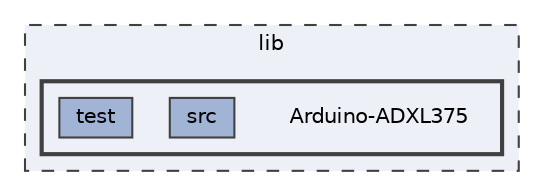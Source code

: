 digraph "lib/Arduino-ADXL375"
{
 // LATEX_PDF_SIZE
  bgcolor="transparent";
  edge [fontname=Helvetica,fontsize=10,labelfontname=Helvetica,labelfontsize=10];
  node [fontname=Helvetica,fontsize=10,shape=box,height=0.2,width=0.4];
  compound=true
  subgraph clusterdir_97aefd0d527b934f1d99a682da8fe6a9 {
    graph [ bgcolor="#edf0f7", pencolor="grey25", label="lib", fontname=Helvetica,fontsize=10 style="filled,dashed", URL="dir_97aefd0d527b934f1d99a682da8fe6a9.html",tooltip=""]
  subgraph clusterdir_e27f5becb831779965a29c962ed0ae24 {
    graph [ bgcolor="#edf0f7", pencolor="grey25", label="", fontname=Helvetica,fontsize=10 style="filled,bold", URL="dir_e27f5becb831779965a29c962ed0ae24.html",tooltip=""]
    dir_e27f5becb831779965a29c962ed0ae24 [shape=plaintext, label="Arduino-ADXL375"];
  dir_99bd29c879792d9eddbad29d971e6abe [label="src", fillcolor="#a2b4d6", color="grey25", style="filled", URL="dir_99bd29c879792d9eddbad29d971e6abe.html",tooltip=""];
  dir_5a4928307029511e5e11bfbcf7ccce2a [label="test", fillcolor="#a2b4d6", color="grey25", style="filled", URL="dir_5a4928307029511e5e11bfbcf7ccce2a.html",tooltip=""];
  }
  }
}
